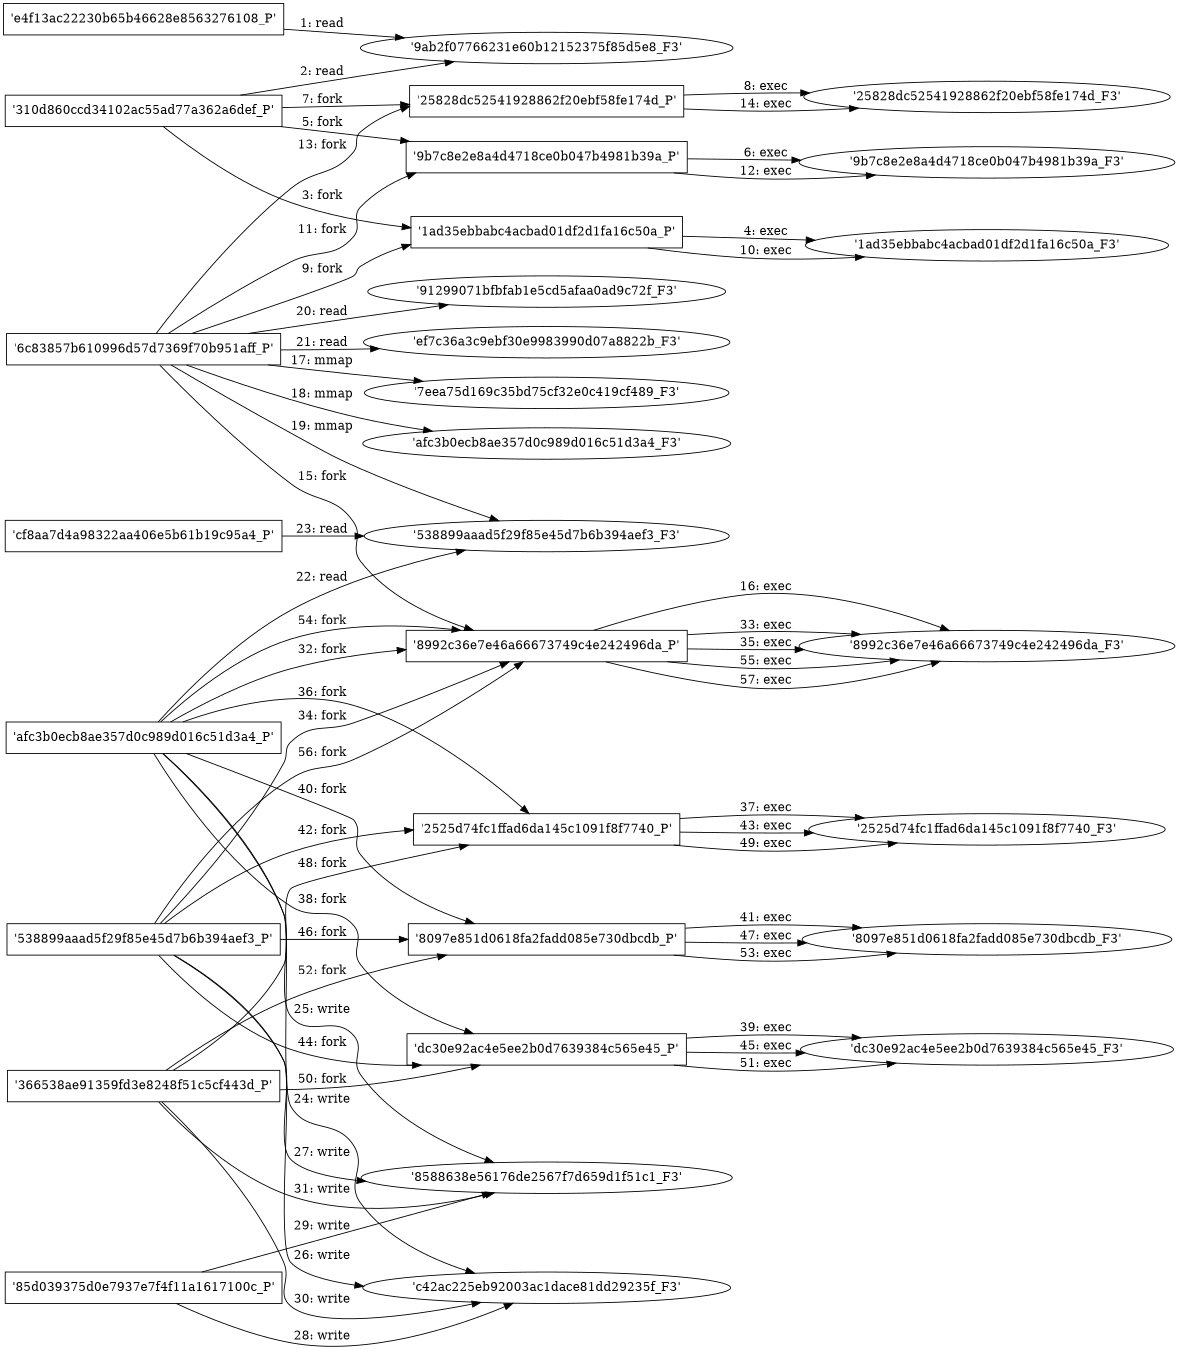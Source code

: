 digraph "D:\Learning\Paper\apt\基于CTI的攻击预警\Dataset\攻击图\ASGfromALLCTI\Talos Discovered Three More Vulnerabilities in Pidgin.dot" {
rankdir="LR"
size="9"
fixedsize="false"
splines="true"
nodesep=0.3
ranksep=0
fontsize=10
overlap="scalexy"
engine= "neato"
	"'9ab2f07766231e60b12152375f85d5e8_F3'" [node_type=file shape=ellipse]
	"'e4f13ac22230b65b46628e8563276108_P'" [node_type=Process shape=box]
	"'e4f13ac22230b65b46628e8563276108_P'" -> "'9ab2f07766231e60b12152375f85d5e8_F3'" [label="1: read"]
	"'9ab2f07766231e60b12152375f85d5e8_F3'" [node_type=file shape=ellipse]
	"'310d860ccd34102ac55ad77a362a6def_P'" [node_type=Process shape=box]
	"'310d860ccd34102ac55ad77a362a6def_P'" -> "'9ab2f07766231e60b12152375f85d5e8_F3'" [label="2: read"]
	"'310d860ccd34102ac55ad77a362a6def_P'" [node_type=Process shape=box]
	"'1ad35ebbabc4acbad01df2d1fa16c50a_P'" [node_type=Process shape=box]
	"'310d860ccd34102ac55ad77a362a6def_P'" -> "'1ad35ebbabc4acbad01df2d1fa16c50a_P'" [label="3: fork"]
	"'1ad35ebbabc4acbad01df2d1fa16c50a_P'" [node_type=Process shape=box]
	"'1ad35ebbabc4acbad01df2d1fa16c50a_F3'" [node_type=File shape=ellipse]
	"'1ad35ebbabc4acbad01df2d1fa16c50a_P'" -> "'1ad35ebbabc4acbad01df2d1fa16c50a_F3'" [label="4: exec"]
	"'310d860ccd34102ac55ad77a362a6def_P'" [node_type=Process shape=box]
	"'9b7c8e2e8a4d4718ce0b047b4981b39a_P'" [node_type=Process shape=box]
	"'310d860ccd34102ac55ad77a362a6def_P'" -> "'9b7c8e2e8a4d4718ce0b047b4981b39a_P'" [label="5: fork"]
	"'9b7c8e2e8a4d4718ce0b047b4981b39a_P'" [node_type=Process shape=box]
	"'9b7c8e2e8a4d4718ce0b047b4981b39a_F3'" [node_type=File shape=ellipse]
	"'9b7c8e2e8a4d4718ce0b047b4981b39a_P'" -> "'9b7c8e2e8a4d4718ce0b047b4981b39a_F3'" [label="6: exec"]
	"'310d860ccd34102ac55ad77a362a6def_P'" [node_type=Process shape=box]
	"'25828dc52541928862f20ebf58fe174d_P'" [node_type=Process shape=box]
	"'310d860ccd34102ac55ad77a362a6def_P'" -> "'25828dc52541928862f20ebf58fe174d_P'" [label="7: fork"]
	"'25828dc52541928862f20ebf58fe174d_P'" [node_type=Process shape=box]
	"'25828dc52541928862f20ebf58fe174d_F3'" [node_type=File shape=ellipse]
	"'25828dc52541928862f20ebf58fe174d_P'" -> "'25828dc52541928862f20ebf58fe174d_F3'" [label="8: exec"]
	"'6c83857b610996d57d7369f70b951aff_P'" [node_type=Process shape=box]
	"'1ad35ebbabc4acbad01df2d1fa16c50a_P'" [node_type=Process shape=box]
	"'6c83857b610996d57d7369f70b951aff_P'" -> "'1ad35ebbabc4acbad01df2d1fa16c50a_P'" [label="9: fork"]
	"'1ad35ebbabc4acbad01df2d1fa16c50a_P'" [node_type=Process shape=box]
	"'1ad35ebbabc4acbad01df2d1fa16c50a_F3'" [node_type=File shape=ellipse]
	"'1ad35ebbabc4acbad01df2d1fa16c50a_P'" -> "'1ad35ebbabc4acbad01df2d1fa16c50a_F3'" [label="10: exec"]
	"'6c83857b610996d57d7369f70b951aff_P'" [node_type=Process shape=box]
	"'9b7c8e2e8a4d4718ce0b047b4981b39a_P'" [node_type=Process shape=box]
	"'6c83857b610996d57d7369f70b951aff_P'" -> "'9b7c8e2e8a4d4718ce0b047b4981b39a_P'" [label="11: fork"]
	"'9b7c8e2e8a4d4718ce0b047b4981b39a_P'" [node_type=Process shape=box]
	"'9b7c8e2e8a4d4718ce0b047b4981b39a_F3'" [node_type=File shape=ellipse]
	"'9b7c8e2e8a4d4718ce0b047b4981b39a_P'" -> "'9b7c8e2e8a4d4718ce0b047b4981b39a_F3'" [label="12: exec"]
	"'6c83857b610996d57d7369f70b951aff_P'" [node_type=Process shape=box]
	"'25828dc52541928862f20ebf58fe174d_P'" [node_type=Process shape=box]
	"'6c83857b610996d57d7369f70b951aff_P'" -> "'25828dc52541928862f20ebf58fe174d_P'" [label="13: fork"]
	"'25828dc52541928862f20ebf58fe174d_P'" [node_type=Process shape=box]
	"'25828dc52541928862f20ebf58fe174d_F3'" [node_type=File shape=ellipse]
	"'25828dc52541928862f20ebf58fe174d_P'" -> "'25828dc52541928862f20ebf58fe174d_F3'" [label="14: exec"]
	"'6c83857b610996d57d7369f70b951aff_P'" [node_type=Process shape=box]
	"'8992c36e7e46a66673749c4e242496da_P'" [node_type=Process shape=box]
	"'6c83857b610996d57d7369f70b951aff_P'" -> "'8992c36e7e46a66673749c4e242496da_P'" [label="15: fork"]
	"'8992c36e7e46a66673749c4e242496da_P'" [node_type=Process shape=box]
	"'8992c36e7e46a66673749c4e242496da_F3'" [node_type=File shape=ellipse]
	"'8992c36e7e46a66673749c4e242496da_P'" -> "'8992c36e7e46a66673749c4e242496da_F3'" [label="16: exec"]
	"'7eea75d169c35bd75cf32e0c419cf489_F3'" [node_type=file shape=ellipse]
	"'6c83857b610996d57d7369f70b951aff_P'" [node_type=Process shape=box]
	"'6c83857b610996d57d7369f70b951aff_P'" -> "'7eea75d169c35bd75cf32e0c419cf489_F3'" [label="17: mmap"]
	"'afc3b0ecb8ae357d0c989d016c51d3a4_F3'" [node_type=file shape=ellipse]
	"'6c83857b610996d57d7369f70b951aff_P'" [node_type=Process shape=box]
	"'6c83857b610996d57d7369f70b951aff_P'" -> "'afc3b0ecb8ae357d0c989d016c51d3a4_F3'" [label="18: mmap"]
	"'538899aaad5f29f85e45d7b6b394aef3_F3'" [node_type=file shape=ellipse]
	"'6c83857b610996d57d7369f70b951aff_P'" [node_type=Process shape=box]
	"'6c83857b610996d57d7369f70b951aff_P'" -> "'538899aaad5f29f85e45d7b6b394aef3_F3'" [label="19: mmap"]
	"'91299071bfbfab1e5cd5afaa0ad9c72f_F3'" [node_type=file shape=ellipse]
	"'6c83857b610996d57d7369f70b951aff_P'" [node_type=Process shape=box]
	"'6c83857b610996d57d7369f70b951aff_P'" -> "'91299071bfbfab1e5cd5afaa0ad9c72f_F3'" [label="20: read"]
	"'ef7c36a3c9ebf30e9983990d07a8822b_F3'" [node_type=file shape=ellipse]
	"'6c83857b610996d57d7369f70b951aff_P'" [node_type=Process shape=box]
	"'6c83857b610996d57d7369f70b951aff_P'" -> "'ef7c36a3c9ebf30e9983990d07a8822b_F3'" [label="21: read"]
	"'538899aaad5f29f85e45d7b6b394aef3_F3'" [node_type=file shape=ellipse]
	"'afc3b0ecb8ae357d0c989d016c51d3a4_P'" [node_type=Process shape=box]
	"'afc3b0ecb8ae357d0c989d016c51d3a4_P'" -> "'538899aaad5f29f85e45d7b6b394aef3_F3'" [label="22: read"]
	"'538899aaad5f29f85e45d7b6b394aef3_F3'" [node_type=file shape=ellipse]
	"'cf8aa7d4a98322aa406e5b61b19c95a4_P'" [node_type=Process shape=box]
	"'cf8aa7d4a98322aa406e5b61b19c95a4_P'" -> "'538899aaad5f29f85e45d7b6b394aef3_F3'" [label="23: read"]
	"'c42ac225eb92003ac1dace81dd29235f_F3'" [node_type=file shape=ellipse]
	"'afc3b0ecb8ae357d0c989d016c51d3a4_P'" [node_type=Process shape=box]
	"'afc3b0ecb8ae357d0c989d016c51d3a4_P'" -> "'c42ac225eb92003ac1dace81dd29235f_F3'" [label="24: write"]
	"'8588638e56176de2567f7d659d1f51c1_F3'" [node_type=file shape=ellipse]
	"'afc3b0ecb8ae357d0c989d016c51d3a4_P'" [node_type=Process shape=box]
	"'afc3b0ecb8ae357d0c989d016c51d3a4_P'" -> "'8588638e56176de2567f7d659d1f51c1_F3'" [label="25: write"]
	"'c42ac225eb92003ac1dace81dd29235f_F3'" [node_type=file shape=ellipse]
	"'538899aaad5f29f85e45d7b6b394aef3_P'" [node_type=Process shape=box]
	"'538899aaad5f29f85e45d7b6b394aef3_P'" -> "'c42ac225eb92003ac1dace81dd29235f_F3'" [label="26: write"]
	"'8588638e56176de2567f7d659d1f51c1_F3'" [node_type=file shape=ellipse]
	"'538899aaad5f29f85e45d7b6b394aef3_P'" [node_type=Process shape=box]
	"'538899aaad5f29f85e45d7b6b394aef3_P'" -> "'8588638e56176de2567f7d659d1f51c1_F3'" [label="27: write"]
	"'c42ac225eb92003ac1dace81dd29235f_F3'" [node_type=file shape=ellipse]
	"'85d039375d0e7937e7f4f11a1617100c_P'" [node_type=Process shape=box]
	"'85d039375d0e7937e7f4f11a1617100c_P'" -> "'c42ac225eb92003ac1dace81dd29235f_F3'" [label="28: write"]
	"'8588638e56176de2567f7d659d1f51c1_F3'" [node_type=file shape=ellipse]
	"'85d039375d0e7937e7f4f11a1617100c_P'" [node_type=Process shape=box]
	"'85d039375d0e7937e7f4f11a1617100c_P'" -> "'8588638e56176de2567f7d659d1f51c1_F3'" [label="29: write"]
	"'c42ac225eb92003ac1dace81dd29235f_F3'" [node_type=file shape=ellipse]
	"'366538ae91359fd3e8248f51c5cf443d_P'" [node_type=Process shape=box]
	"'366538ae91359fd3e8248f51c5cf443d_P'" -> "'c42ac225eb92003ac1dace81dd29235f_F3'" [label="30: write"]
	"'8588638e56176de2567f7d659d1f51c1_F3'" [node_type=file shape=ellipse]
	"'366538ae91359fd3e8248f51c5cf443d_P'" [node_type=Process shape=box]
	"'366538ae91359fd3e8248f51c5cf443d_P'" -> "'8588638e56176de2567f7d659d1f51c1_F3'" [label="31: write"]
	"'afc3b0ecb8ae357d0c989d016c51d3a4_P'" [node_type=Process shape=box]
	"'8992c36e7e46a66673749c4e242496da_P'" [node_type=Process shape=box]
	"'afc3b0ecb8ae357d0c989d016c51d3a4_P'" -> "'8992c36e7e46a66673749c4e242496da_P'" [label="32: fork"]
	"'8992c36e7e46a66673749c4e242496da_P'" [node_type=Process shape=box]
	"'8992c36e7e46a66673749c4e242496da_F3'" [node_type=File shape=ellipse]
	"'8992c36e7e46a66673749c4e242496da_P'" -> "'8992c36e7e46a66673749c4e242496da_F3'" [label="33: exec"]
	"'538899aaad5f29f85e45d7b6b394aef3_P'" [node_type=Process shape=box]
	"'8992c36e7e46a66673749c4e242496da_P'" [node_type=Process shape=box]
	"'538899aaad5f29f85e45d7b6b394aef3_P'" -> "'8992c36e7e46a66673749c4e242496da_P'" [label="34: fork"]
	"'8992c36e7e46a66673749c4e242496da_P'" [node_type=Process shape=box]
	"'8992c36e7e46a66673749c4e242496da_F3'" [node_type=File shape=ellipse]
	"'8992c36e7e46a66673749c4e242496da_P'" -> "'8992c36e7e46a66673749c4e242496da_F3'" [label="35: exec"]
	"'afc3b0ecb8ae357d0c989d016c51d3a4_P'" [node_type=Process shape=box]
	"'2525d74fc1ffad6da145c1091f8f7740_P'" [node_type=Process shape=box]
	"'afc3b0ecb8ae357d0c989d016c51d3a4_P'" -> "'2525d74fc1ffad6da145c1091f8f7740_P'" [label="36: fork"]
	"'2525d74fc1ffad6da145c1091f8f7740_P'" [node_type=Process shape=box]
	"'2525d74fc1ffad6da145c1091f8f7740_F3'" [node_type=File shape=ellipse]
	"'2525d74fc1ffad6da145c1091f8f7740_P'" -> "'2525d74fc1ffad6da145c1091f8f7740_F3'" [label="37: exec"]
	"'afc3b0ecb8ae357d0c989d016c51d3a4_P'" [node_type=Process shape=box]
	"'dc30e92ac4e5ee2b0d7639384c565e45_P'" [node_type=Process shape=box]
	"'afc3b0ecb8ae357d0c989d016c51d3a4_P'" -> "'dc30e92ac4e5ee2b0d7639384c565e45_P'" [label="38: fork"]
	"'dc30e92ac4e5ee2b0d7639384c565e45_P'" [node_type=Process shape=box]
	"'dc30e92ac4e5ee2b0d7639384c565e45_F3'" [node_type=File shape=ellipse]
	"'dc30e92ac4e5ee2b0d7639384c565e45_P'" -> "'dc30e92ac4e5ee2b0d7639384c565e45_F3'" [label="39: exec"]
	"'afc3b0ecb8ae357d0c989d016c51d3a4_P'" [node_type=Process shape=box]
	"'8097e851d0618fa2fadd085e730dbcdb_P'" [node_type=Process shape=box]
	"'afc3b0ecb8ae357d0c989d016c51d3a4_P'" -> "'8097e851d0618fa2fadd085e730dbcdb_P'" [label="40: fork"]
	"'8097e851d0618fa2fadd085e730dbcdb_P'" [node_type=Process shape=box]
	"'8097e851d0618fa2fadd085e730dbcdb_F3'" [node_type=File shape=ellipse]
	"'8097e851d0618fa2fadd085e730dbcdb_P'" -> "'8097e851d0618fa2fadd085e730dbcdb_F3'" [label="41: exec"]
	"'538899aaad5f29f85e45d7b6b394aef3_P'" [node_type=Process shape=box]
	"'2525d74fc1ffad6da145c1091f8f7740_P'" [node_type=Process shape=box]
	"'538899aaad5f29f85e45d7b6b394aef3_P'" -> "'2525d74fc1ffad6da145c1091f8f7740_P'" [label="42: fork"]
	"'2525d74fc1ffad6da145c1091f8f7740_P'" [node_type=Process shape=box]
	"'2525d74fc1ffad6da145c1091f8f7740_F3'" [node_type=File shape=ellipse]
	"'2525d74fc1ffad6da145c1091f8f7740_P'" -> "'2525d74fc1ffad6da145c1091f8f7740_F3'" [label="43: exec"]
	"'538899aaad5f29f85e45d7b6b394aef3_P'" [node_type=Process shape=box]
	"'dc30e92ac4e5ee2b0d7639384c565e45_P'" [node_type=Process shape=box]
	"'538899aaad5f29f85e45d7b6b394aef3_P'" -> "'dc30e92ac4e5ee2b0d7639384c565e45_P'" [label="44: fork"]
	"'dc30e92ac4e5ee2b0d7639384c565e45_P'" [node_type=Process shape=box]
	"'dc30e92ac4e5ee2b0d7639384c565e45_F3'" [node_type=File shape=ellipse]
	"'dc30e92ac4e5ee2b0d7639384c565e45_P'" -> "'dc30e92ac4e5ee2b0d7639384c565e45_F3'" [label="45: exec"]
	"'538899aaad5f29f85e45d7b6b394aef3_P'" [node_type=Process shape=box]
	"'8097e851d0618fa2fadd085e730dbcdb_P'" [node_type=Process shape=box]
	"'538899aaad5f29f85e45d7b6b394aef3_P'" -> "'8097e851d0618fa2fadd085e730dbcdb_P'" [label="46: fork"]
	"'8097e851d0618fa2fadd085e730dbcdb_P'" [node_type=Process shape=box]
	"'8097e851d0618fa2fadd085e730dbcdb_F3'" [node_type=File shape=ellipse]
	"'8097e851d0618fa2fadd085e730dbcdb_P'" -> "'8097e851d0618fa2fadd085e730dbcdb_F3'" [label="47: exec"]
	"'366538ae91359fd3e8248f51c5cf443d_P'" [node_type=Process shape=box]
	"'2525d74fc1ffad6da145c1091f8f7740_P'" [node_type=Process shape=box]
	"'366538ae91359fd3e8248f51c5cf443d_P'" -> "'2525d74fc1ffad6da145c1091f8f7740_P'" [label="48: fork"]
	"'2525d74fc1ffad6da145c1091f8f7740_P'" [node_type=Process shape=box]
	"'2525d74fc1ffad6da145c1091f8f7740_F3'" [node_type=File shape=ellipse]
	"'2525d74fc1ffad6da145c1091f8f7740_P'" -> "'2525d74fc1ffad6da145c1091f8f7740_F3'" [label="49: exec"]
	"'366538ae91359fd3e8248f51c5cf443d_P'" [node_type=Process shape=box]
	"'dc30e92ac4e5ee2b0d7639384c565e45_P'" [node_type=Process shape=box]
	"'366538ae91359fd3e8248f51c5cf443d_P'" -> "'dc30e92ac4e5ee2b0d7639384c565e45_P'" [label="50: fork"]
	"'dc30e92ac4e5ee2b0d7639384c565e45_P'" [node_type=Process shape=box]
	"'dc30e92ac4e5ee2b0d7639384c565e45_F3'" [node_type=File shape=ellipse]
	"'dc30e92ac4e5ee2b0d7639384c565e45_P'" -> "'dc30e92ac4e5ee2b0d7639384c565e45_F3'" [label="51: exec"]
	"'366538ae91359fd3e8248f51c5cf443d_P'" [node_type=Process shape=box]
	"'8097e851d0618fa2fadd085e730dbcdb_P'" [node_type=Process shape=box]
	"'366538ae91359fd3e8248f51c5cf443d_P'" -> "'8097e851d0618fa2fadd085e730dbcdb_P'" [label="52: fork"]
	"'8097e851d0618fa2fadd085e730dbcdb_P'" [node_type=Process shape=box]
	"'8097e851d0618fa2fadd085e730dbcdb_F3'" [node_type=File shape=ellipse]
	"'8097e851d0618fa2fadd085e730dbcdb_P'" -> "'8097e851d0618fa2fadd085e730dbcdb_F3'" [label="53: exec"]
	"'afc3b0ecb8ae357d0c989d016c51d3a4_P'" [node_type=Process shape=box]
	"'8992c36e7e46a66673749c4e242496da_P'" [node_type=Process shape=box]
	"'afc3b0ecb8ae357d0c989d016c51d3a4_P'" -> "'8992c36e7e46a66673749c4e242496da_P'" [label="54: fork"]
	"'8992c36e7e46a66673749c4e242496da_P'" [node_type=Process shape=box]
	"'8992c36e7e46a66673749c4e242496da_F3'" [node_type=File shape=ellipse]
	"'8992c36e7e46a66673749c4e242496da_P'" -> "'8992c36e7e46a66673749c4e242496da_F3'" [label="55: exec"]
	"'538899aaad5f29f85e45d7b6b394aef3_P'" [node_type=Process shape=box]
	"'8992c36e7e46a66673749c4e242496da_P'" [node_type=Process shape=box]
	"'538899aaad5f29f85e45d7b6b394aef3_P'" -> "'8992c36e7e46a66673749c4e242496da_P'" [label="56: fork"]
	"'8992c36e7e46a66673749c4e242496da_P'" [node_type=Process shape=box]
	"'8992c36e7e46a66673749c4e242496da_F3'" [node_type=File shape=ellipse]
	"'8992c36e7e46a66673749c4e242496da_P'" -> "'8992c36e7e46a66673749c4e242496da_F3'" [label="57: exec"]
}
